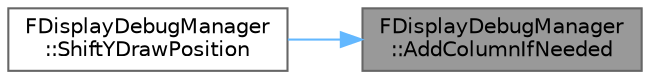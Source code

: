digraph "FDisplayDebugManager::AddColumnIfNeeded"
{
 // INTERACTIVE_SVG=YES
 // LATEX_PDF_SIZE
  bgcolor="transparent";
  edge [fontname=Helvetica,fontsize=10,labelfontname=Helvetica,labelfontsize=10];
  node [fontname=Helvetica,fontsize=10,shape=box,height=0.2,width=0.4];
  rankdir="RL";
  Node1 [id="Node000001",label="FDisplayDebugManager\l::AddColumnIfNeeded",height=0.2,width=0.4,color="gray40", fillcolor="grey60", style="filled", fontcolor="black",tooltip=" "];
  Node1 -> Node2 [id="edge1_Node000001_Node000002",dir="back",color="steelblue1",style="solid",tooltip=" "];
  Node2 [id="Node000002",label="FDisplayDebugManager\l::ShiftYDrawPosition",height=0.2,width=0.4,color="grey40", fillcolor="white", style="filled",URL="$de/da2/structFDisplayDebugManager.html#a481c0c3c77684943bc479e7ab2de0252",tooltip=" "];
}
